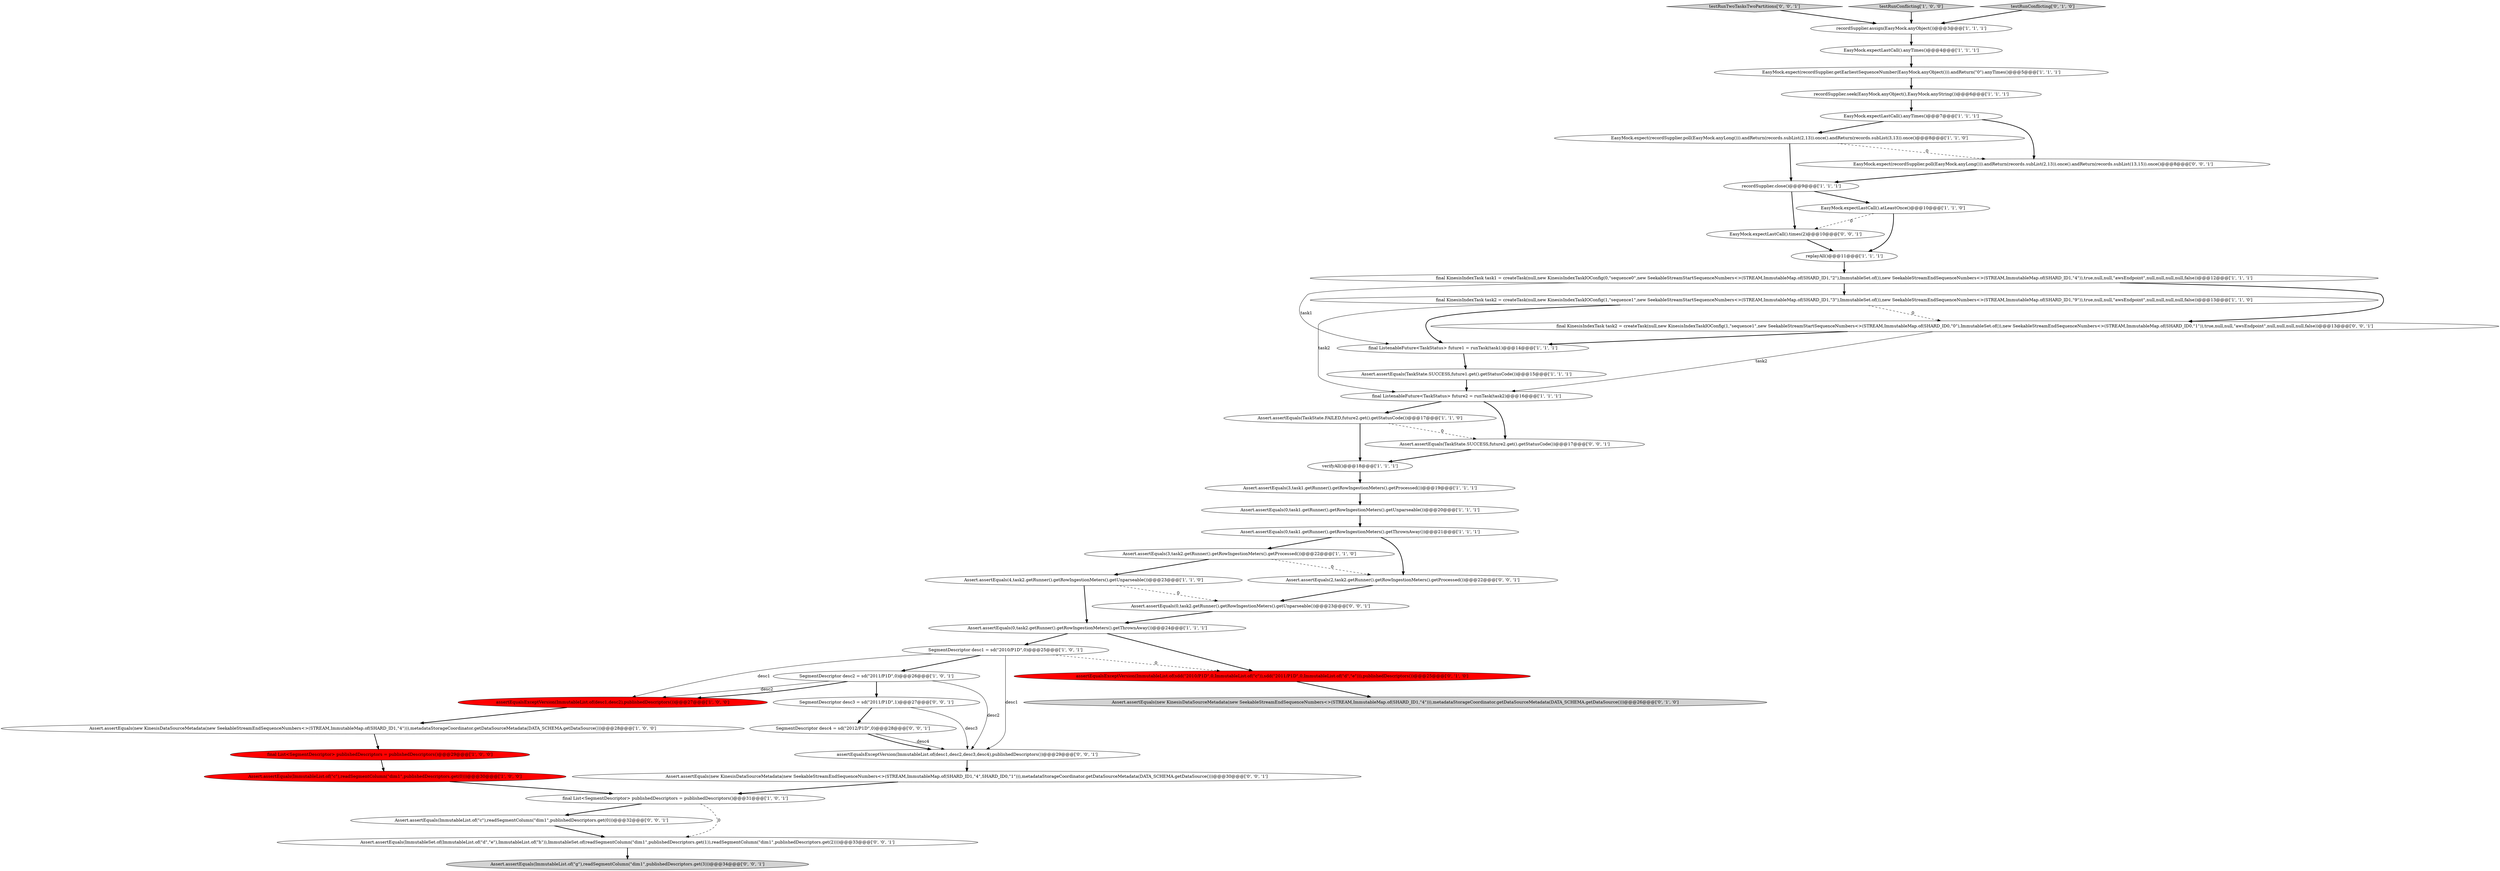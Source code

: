 digraph {
7 [style = filled, label = "Assert.assertEquals(new KinesisDataSourceMetadata(new SeekableStreamEndSequenceNumbers<>(STREAM,ImmutableMap.of(SHARD_ID1,\"4\"))),metadataStorageCoordinator.getDataSourceMetadata(DATA_SCHEMA.getDataSource()))@@@28@@@['1', '0', '0']", fillcolor = white, shape = ellipse image = "AAA0AAABBB1BBB"];
41 [style = filled, label = "Assert.assertEquals(ImmutableList.of(\"c\"),readSegmentColumn(\"dim1\",publishedDescriptors.get(0)))@@@32@@@['0', '0', '1']", fillcolor = white, shape = ellipse image = "AAA0AAABBB3BBB"];
16 [style = filled, label = "final KinesisIndexTask task2 = createTask(null,new KinesisIndexTaskIOConfig(1,\"sequence1\",new SeekableStreamStartSequenceNumbers<>(STREAM,ImmutableMap.of(SHARD_ID1,\"3\"),ImmutableSet.of()),new SeekableStreamEndSequenceNumbers<>(STREAM,ImmutableMap.of(SHARD_ID1,\"9\")),true,null,null,\"awsEndpoint\",null,null,null,null,false))@@@13@@@['1', '1', '0']", fillcolor = white, shape = ellipse image = "AAA0AAABBB1BBB"];
19 [style = filled, label = "SegmentDescriptor desc1 = sd(\"2010/P1D\",0)@@@25@@@['1', '0', '1']", fillcolor = white, shape = ellipse image = "AAA0AAABBB1BBB"];
34 [style = filled, label = "final KinesisIndexTask task2 = createTask(null,new KinesisIndexTaskIOConfig(1,\"sequence1\",new SeekableStreamStartSequenceNumbers<>(STREAM,ImmutableMap.of(SHARD_ID0,\"0\"),ImmutableSet.of()),new SeekableStreamEndSequenceNumbers<>(STREAM,ImmutableMap.of(SHARD_ID0,\"1\")),true,null,null,\"awsEndpoint\",null,null,null,null,false))@@@13@@@['0', '0', '1']", fillcolor = white, shape = ellipse image = "AAA0AAABBB3BBB"];
18 [style = filled, label = "Assert.assertEquals(0,task1.getRunner().getRowIngestionMeters().getUnparseable())@@@20@@@['1', '1', '1']", fillcolor = white, shape = ellipse image = "AAA0AAABBB1BBB"];
31 [style = filled, label = "assertEqualsExceptVersion(ImmutableList.of(sdd(\"2010/P1D\",0,ImmutableList.of(\"c\")),sdd(\"2011/P1D\",0,ImmutableList.of(\"d\",\"e\"))),publishedDescriptors())@@@25@@@['0', '1', '0']", fillcolor = red, shape = ellipse image = "AAA1AAABBB2BBB"];
42 [style = filled, label = "SegmentDescriptor desc3 = sd(\"2011/P1D\",1)@@@27@@@['0', '0', '1']", fillcolor = white, shape = ellipse image = "AAA0AAABBB3BBB"];
10 [style = filled, label = "replayAll()@@@11@@@['1', '1', '1']", fillcolor = white, shape = ellipse image = "AAA0AAABBB1BBB"];
30 [style = filled, label = "Assert.assertEquals(new KinesisDataSourceMetadata(new SeekableStreamEndSequenceNumbers<>(STREAM,ImmutableMap.of(SHARD_ID1,\"4\"))),metadataStorageCoordinator.getDataSourceMetadata(DATA_SCHEMA.getDataSource()))@@@26@@@['0', '1', '0']", fillcolor = lightgray, shape = ellipse image = "AAA0AAABBB2BBB"];
46 [style = filled, label = "Assert.assertEquals(ImmutableSet.of(ImmutableList.of(\"d\",\"e\"),ImmutableList.of(\"h\")),ImmutableSet.of(readSegmentColumn(\"dim1\",publishedDescriptors.get(1)),readSegmentColumn(\"dim1\",publishedDescriptors.get(2))))@@@33@@@['0', '0', '1']", fillcolor = white, shape = ellipse image = "AAA0AAABBB3BBB"];
45 [style = filled, label = "Assert.assertEquals(ImmutableList.of(\"g\"),readSegmentColumn(\"dim1\",publishedDescriptors.get(3)))@@@34@@@['0', '0', '1']", fillcolor = lightgray, shape = ellipse image = "AAA0AAABBB3BBB"];
40 [style = filled, label = "EasyMock.expect(recordSupplier.poll(EasyMock.anyLong())).andReturn(records.subList(2,13)).once().andReturn(records.subList(13,15)).once()@@@8@@@['0', '0', '1']", fillcolor = white, shape = ellipse image = "AAA0AAABBB3BBB"];
14 [style = filled, label = "final KinesisIndexTask task1 = createTask(null,new KinesisIndexTaskIOConfig(0,\"sequence0\",new SeekableStreamStartSequenceNumbers<>(STREAM,ImmutableMap.of(SHARD_ID1,\"2\"),ImmutableSet.of()),new SeekableStreamEndSequenceNumbers<>(STREAM,ImmutableMap.of(SHARD_ID1,\"4\")),true,null,null,\"awsEndpoint\",null,null,null,null,false))@@@12@@@['1', '1', '1']", fillcolor = white, shape = ellipse image = "AAA0AAABBB1BBB"];
0 [style = filled, label = "final List<SegmentDescriptor> publishedDescriptors = publishedDescriptors()@@@31@@@['1', '0', '1']", fillcolor = white, shape = ellipse image = "AAA0AAABBB1BBB"];
11 [style = filled, label = "Assert.assertEquals(TaskState.SUCCESS,future1.get().getStatusCode())@@@15@@@['1', '1', '1']", fillcolor = white, shape = ellipse image = "AAA0AAABBB1BBB"];
36 [style = filled, label = "testRunTwoTasksTwoPartitions['0', '0', '1']", fillcolor = lightgray, shape = diamond image = "AAA0AAABBB3BBB"];
23 [style = filled, label = "Assert.assertEquals(3,task2.getRunner().getRowIngestionMeters().getProcessed())@@@22@@@['1', '1', '0']", fillcolor = white, shape = ellipse image = "AAA0AAABBB1BBB"];
25 [style = filled, label = "EasyMock.expect(recordSupplier.poll(EasyMock.anyLong())).andReturn(records.subList(2,13)).once().andReturn(records.subList(3,13)).once()@@@8@@@['1', '1', '0']", fillcolor = white, shape = ellipse image = "AAA0AAABBB1BBB"];
20 [style = filled, label = "recordSupplier.assign(EasyMock.anyObject())@@@3@@@['1', '1', '1']", fillcolor = white, shape = ellipse image = "AAA0AAABBB1BBB"];
39 [style = filled, label = "Assert.assertEquals(new KinesisDataSourceMetadata(new SeekableStreamEndSequenceNumbers<>(STREAM,ImmutableMap.of(SHARD_ID1,\"4\",SHARD_ID0,\"1\"))),metadataStorageCoordinator.getDataSourceMetadata(DATA_SCHEMA.getDataSource()))@@@30@@@['0', '0', '1']", fillcolor = white, shape = ellipse image = "AAA0AAABBB3BBB"];
3 [style = filled, label = "Assert.assertEquals(0,task1.getRunner().getRowIngestionMeters().getThrownAway())@@@21@@@['1', '1', '1']", fillcolor = white, shape = ellipse image = "AAA0AAABBB1BBB"];
9 [style = filled, label = "Assert.assertEquals(3,task1.getRunner().getRowIngestionMeters().getProcessed())@@@19@@@['1', '1', '1']", fillcolor = white, shape = ellipse image = "AAA0AAABBB1BBB"];
12 [style = filled, label = "assertEqualsExceptVersion(ImmutableList.of(desc1,desc2),publishedDescriptors())@@@27@@@['1', '0', '0']", fillcolor = red, shape = ellipse image = "AAA1AAABBB1BBB"];
4 [style = filled, label = "Assert.assertEquals(4,task2.getRunner().getRowIngestionMeters().getUnparseable())@@@23@@@['1', '1', '0']", fillcolor = white, shape = ellipse image = "AAA0AAABBB1BBB"];
1 [style = filled, label = "recordSupplier.close()@@@9@@@['1', '1', '1']", fillcolor = white, shape = ellipse image = "AAA0AAABBB1BBB"];
13 [style = filled, label = "SegmentDescriptor desc2 = sd(\"2011/P1D\",0)@@@26@@@['1', '0', '1']", fillcolor = white, shape = ellipse image = "AAA0AAABBB1BBB"];
15 [style = filled, label = "testRunConflicting['1', '0', '0']", fillcolor = lightgray, shape = diamond image = "AAA0AAABBB1BBB"];
26 [style = filled, label = "final ListenableFuture<TaskStatus> future1 = runTask(task1)@@@14@@@['1', '1', '1']", fillcolor = white, shape = ellipse image = "AAA0AAABBB1BBB"];
6 [style = filled, label = "EasyMock.expect(recordSupplier.getEarliestSequenceNumber(EasyMock.anyObject())).andReturn(\"0\").anyTimes()@@@5@@@['1', '1', '1']", fillcolor = white, shape = ellipse image = "AAA0AAABBB1BBB"];
22 [style = filled, label = "final ListenableFuture<TaskStatus> future2 = runTask(task2)@@@16@@@['1', '1', '1']", fillcolor = white, shape = ellipse image = "AAA0AAABBB1BBB"];
29 [style = filled, label = "Assert.assertEquals(0,task2.getRunner().getRowIngestionMeters().getThrownAway())@@@24@@@['1', '1', '1']", fillcolor = white, shape = ellipse image = "AAA0AAABBB1BBB"];
21 [style = filled, label = "Assert.assertEquals(TaskState.FAILED,future2.get().getStatusCode())@@@17@@@['1', '1', '0']", fillcolor = white, shape = ellipse image = "AAA0AAABBB1BBB"];
44 [style = filled, label = "SegmentDescriptor desc4 = sd(\"2012/P1D\",0)@@@28@@@['0', '0', '1']", fillcolor = white, shape = ellipse image = "AAA0AAABBB3BBB"];
28 [style = filled, label = "final List<SegmentDescriptor> publishedDescriptors = publishedDescriptors()@@@29@@@['1', '0', '0']", fillcolor = red, shape = ellipse image = "AAA1AAABBB1BBB"];
38 [style = filled, label = "EasyMock.expectLastCall().times(2)@@@10@@@['0', '0', '1']", fillcolor = white, shape = ellipse image = "AAA0AAABBB3BBB"];
43 [style = filled, label = "Assert.assertEquals(2,task2.getRunner().getRowIngestionMeters().getProcessed())@@@22@@@['0', '0', '1']", fillcolor = white, shape = ellipse image = "AAA0AAABBB3BBB"];
17 [style = filled, label = "verifyAll()@@@18@@@['1', '1', '1']", fillcolor = white, shape = ellipse image = "AAA0AAABBB1BBB"];
33 [style = filled, label = "Assert.assertEquals(0,task2.getRunner().getRowIngestionMeters().getUnparseable())@@@23@@@['0', '0', '1']", fillcolor = white, shape = ellipse image = "AAA0AAABBB3BBB"];
35 [style = filled, label = "Assert.assertEquals(TaskState.SUCCESS,future2.get().getStatusCode())@@@17@@@['0', '0', '1']", fillcolor = white, shape = ellipse image = "AAA0AAABBB3BBB"];
37 [style = filled, label = "assertEqualsExceptVersion(ImmutableList.of(desc1,desc2,desc3,desc4),publishedDescriptors())@@@29@@@['0', '0', '1']", fillcolor = white, shape = ellipse image = "AAA0AAABBB3BBB"];
27 [style = filled, label = "Assert.assertEquals(ImmutableList.of(\"c\"),readSegmentColumn(\"dim1\",publishedDescriptors.get(0)))@@@30@@@['1', '0', '0']", fillcolor = red, shape = ellipse image = "AAA1AAABBB1BBB"];
32 [style = filled, label = "testRunConflicting['0', '1', '0']", fillcolor = lightgray, shape = diamond image = "AAA0AAABBB2BBB"];
8 [style = filled, label = "recordSupplier.seek(EasyMock.anyObject(),EasyMock.anyString())@@@6@@@['1', '1', '1']", fillcolor = white, shape = ellipse image = "AAA0AAABBB1BBB"];
24 [style = filled, label = "EasyMock.expectLastCall().anyTimes()@@@7@@@['1', '1', '1']", fillcolor = white, shape = ellipse image = "AAA0AAABBB1BBB"];
5 [style = filled, label = "EasyMock.expectLastCall().atLeastOnce()@@@10@@@['1', '1', '0']", fillcolor = white, shape = ellipse image = "AAA0AAABBB1BBB"];
2 [style = filled, label = "EasyMock.expectLastCall().anyTimes()@@@4@@@['1', '1', '1']", fillcolor = white, shape = ellipse image = "AAA0AAABBB1BBB"];
1->5 [style = bold, label=""];
14->16 [style = bold, label=""];
5->10 [style = bold, label=""];
18->3 [style = bold, label=""];
25->1 [style = bold, label=""];
13->42 [style = bold, label=""];
27->0 [style = bold, label=""];
10->14 [style = bold, label=""];
38->10 [style = bold, label=""];
2->6 [style = bold, label=""];
19->31 [style = dashed, label="0"];
17->9 [style = bold, label=""];
29->31 [style = bold, label=""];
16->26 [style = bold, label=""];
22->21 [style = bold, label=""];
23->4 [style = bold, label=""];
19->37 [style = solid, label="desc1"];
25->40 [style = dashed, label="0"];
14->34 [style = bold, label=""];
4->29 [style = bold, label=""];
24->40 [style = bold, label=""];
19->12 [style = solid, label="desc1"];
13->12 [style = solid, label="desc2"];
44->37 [style = solid, label="desc4"];
4->33 [style = dashed, label="0"];
16->22 [style = solid, label="task2"];
36->20 [style = bold, label=""];
26->11 [style = bold, label=""];
12->7 [style = bold, label=""];
20->2 [style = bold, label=""];
33->29 [style = bold, label=""];
23->43 [style = dashed, label="0"];
0->41 [style = bold, label=""];
13->37 [style = solid, label="desc2"];
40->1 [style = bold, label=""];
42->37 [style = solid, label="desc3"];
16->34 [style = dashed, label="0"];
3->23 [style = bold, label=""];
13->12 [style = bold, label=""];
9->18 [style = bold, label=""];
42->44 [style = bold, label=""];
29->19 [style = bold, label=""];
19->13 [style = bold, label=""];
7->28 [style = bold, label=""];
34->26 [style = bold, label=""];
39->0 [style = bold, label=""];
24->25 [style = bold, label=""];
15->20 [style = bold, label=""];
6->8 [style = bold, label=""];
31->30 [style = bold, label=""];
35->17 [style = bold, label=""];
11->22 [style = bold, label=""];
43->33 [style = bold, label=""];
46->45 [style = bold, label=""];
41->46 [style = bold, label=""];
5->38 [style = dashed, label="0"];
3->43 [style = bold, label=""];
44->37 [style = bold, label=""];
28->27 [style = bold, label=""];
21->35 [style = dashed, label="0"];
0->46 [style = dashed, label="0"];
22->35 [style = bold, label=""];
14->26 [style = solid, label="task1"];
21->17 [style = bold, label=""];
32->20 [style = bold, label=""];
34->22 [style = solid, label="task2"];
37->39 [style = bold, label=""];
1->38 [style = bold, label=""];
8->24 [style = bold, label=""];
}

